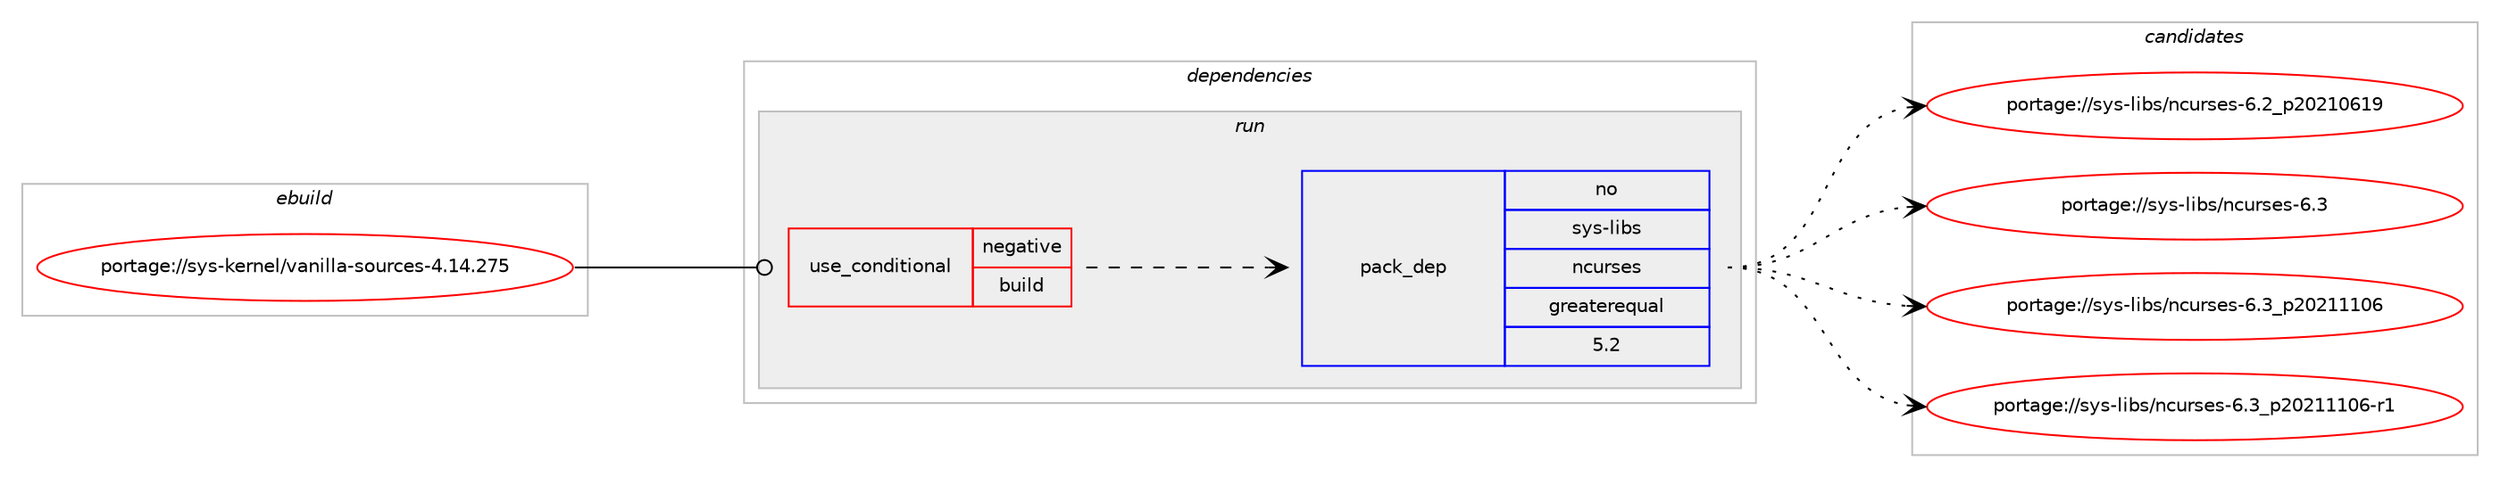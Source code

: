 digraph prolog {

# *************
# Graph options
# *************

newrank=true;
concentrate=true;
compound=true;
graph [rankdir=LR,fontname=Helvetica,fontsize=10,ranksep=1.5];#, ranksep=2.5, nodesep=0.2];
edge  [arrowhead=vee];
node  [fontname=Helvetica,fontsize=10];

# **********
# The ebuild
# **********

subgraph cluster_leftcol {
color=gray;
rank=same;
label=<<i>ebuild</i>>;
id [label="portage://sys-kernel/vanilla-sources-4.14.275", color=red, width=4, href="../sys-kernel/vanilla-sources-4.14.275.svg"];
}

# ****************
# The dependencies
# ****************

subgraph cluster_midcol {
color=gray;
label=<<i>dependencies</i>>;
subgraph cluster_compile {
fillcolor="#eeeeee";
style=filled;
label=<<i>compile</i>>;
}
subgraph cluster_compileandrun {
fillcolor="#eeeeee";
style=filled;
label=<<i>compile and run</i>>;
}
subgraph cluster_run {
fillcolor="#eeeeee";
style=filled;
label=<<i>run</i>>;
subgraph cond136 {
dependency242 [label=<<TABLE BORDER="0" CELLBORDER="1" CELLSPACING="0" CELLPADDING="4"><TR><TD ROWSPAN="3" CELLPADDING="10">use_conditional</TD></TR><TR><TD>negative</TD></TR><TR><TD>build</TD></TR></TABLE>>, shape=none, color=red];
# *** BEGIN UNKNOWN DEPENDENCY TYPE (TODO) ***
# dependency242 -> package_dependency(portage://sys-kernel/vanilla-sources-4.14.275,run,no,app-arch,cpio,none,[,,],[],[])
# *** END UNKNOWN DEPENDENCY TYPE (TODO) ***

# *** BEGIN UNKNOWN DEPENDENCY TYPE (TODO) ***
# dependency242 -> package_dependency(portage://sys-kernel/vanilla-sources-4.14.275,run,no,dev-lang,perl,none,[,,],[],[])
# *** END UNKNOWN DEPENDENCY TYPE (TODO) ***

# *** BEGIN UNKNOWN DEPENDENCY TYPE (TODO) ***
# dependency242 -> package_dependency(portage://sys-kernel/vanilla-sources-4.14.275,run,no,sys-devel,bc,none,[,,],[],[])
# *** END UNKNOWN DEPENDENCY TYPE (TODO) ***

# *** BEGIN UNKNOWN DEPENDENCY TYPE (TODO) ***
# dependency242 -> package_dependency(portage://sys-kernel/vanilla-sources-4.14.275,run,no,sys-devel,bison,none,[,,],[],[])
# *** END UNKNOWN DEPENDENCY TYPE (TODO) ***

# *** BEGIN UNKNOWN DEPENDENCY TYPE (TODO) ***
# dependency242 -> package_dependency(portage://sys-kernel/vanilla-sources-4.14.275,run,no,sys-devel,flex,none,[,,],[],[])
# *** END UNKNOWN DEPENDENCY TYPE (TODO) ***

# *** BEGIN UNKNOWN DEPENDENCY TYPE (TODO) ***
# dependency242 -> package_dependency(portage://sys-kernel/vanilla-sources-4.14.275,run,no,sys-devel,make,none,[,,],[],[])
# *** END UNKNOWN DEPENDENCY TYPE (TODO) ***

subgraph pack104 {
dependency243 [label=<<TABLE BORDER="0" CELLBORDER="1" CELLSPACING="0" CELLPADDING="4" WIDTH="220"><TR><TD ROWSPAN="6" CELLPADDING="30">pack_dep</TD></TR><TR><TD WIDTH="110">no</TD></TR><TR><TD>sys-libs</TD></TR><TR><TD>ncurses</TD></TR><TR><TD>greaterequal</TD></TR><TR><TD>5.2</TD></TR></TABLE>>, shape=none, color=blue];
}
dependency242:e -> dependency243:w [weight=20,style="dashed",arrowhead="vee"];
# *** BEGIN UNKNOWN DEPENDENCY TYPE (TODO) ***
# dependency242 -> package_dependency(portage://sys-kernel/vanilla-sources-4.14.275,run,no,virtual,libelf,none,[,,],[],[])
# *** END UNKNOWN DEPENDENCY TYPE (TODO) ***

# *** BEGIN UNKNOWN DEPENDENCY TYPE (TODO) ***
# dependency242 -> package_dependency(portage://sys-kernel/vanilla-sources-4.14.275,run,no,virtual,pkgconfig,none,[,,],[],[])
# *** END UNKNOWN DEPENDENCY TYPE (TODO) ***

}
id:e -> dependency242:w [weight=20,style="solid",arrowhead="odot"];
}
}

# **************
# The candidates
# **************

subgraph cluster_choices {
rank=same;
color=gray;
label=<<i>candidates</i>>;

subgraph choice104 {
color=black;
nodesep=1;
choice1151211154510810598115471109911711411510111545544650951125048504948544957 [label="portage://sys-libs/ncurses-6.2_p20210619", color=red, width=4,href="../sys-libs/ncurses-6.2_p20210619.svg"];
choice1151211154510810598115471109911711411510111545544651 [label="portage://sys-libs/ncurses-6.3", color=red, width=4,href="../sys-libs/ncurses-6.3.svg"];
choice1151211154510810598115471109911711411510111545544651951125048504949494854 [label="portage://sys-libs/ncurses-6.3_p20211106", color=red, width=4,href="../sys-libs/ncurses-6.3_p20211106.svg"];
choice11512111545108105981154711099117114115101115455446519511250485049494948544511449 [label="portage://sys-libs/ncurses-6.3_p20211106-r1", color=red, width=4,href="../sys-libs/ncurses-6.3_p20211106-r1.svg"];
dependency243:e -> choice1151211154510810598115471109911711411510111545544650951125048504948544957:w [style=dotted,weight="100"];
dependency243:e -> choice1151211154510810598115471109911711411510111545544651:w [style=dotted,weight="100"];
dependency243:e -> choice1151211154510810598115471109911711411510111545544651951125048504949494854:w [style=dotted,weight="100"];
dependency243:e -> choice11512111545108105981154711099117114115101115455446519511250485049494948544511449:w [style=dotted,weight="100"];
}
}

}
